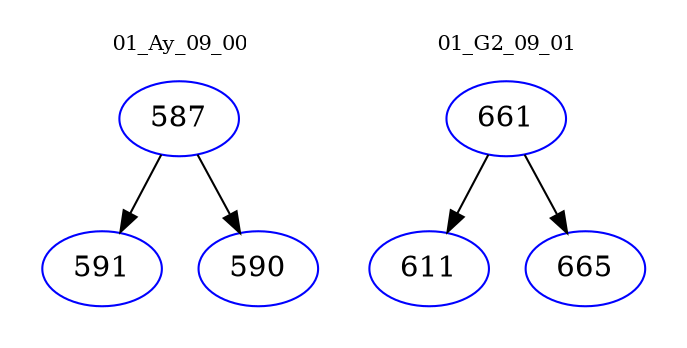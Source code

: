 digraph{
subgraph cluster_0 {
color = white
label = "01_Ay_09_00";
fontsize=10;
T0_587 [label="587", color="blue"]
T0_587 -> T0_591 [color="black"]
T0_591 [label="591", color="blue"]
T0_587 -> T0_590 [color="black"]
T0_590 [label="590", color="blue"]
}
subgraph cluster_1 {
color = white
label = "01_G2_09_01";
fontsize=10;
T1_661 [label="661", color="blue"]
T1_661 -> T1_611 [color="black"]
T1_611 [label="611", color="blue"]
T1_661 -> T1_665 [color="black"]
T1_665 [label="665", color="blue"]
}
}
